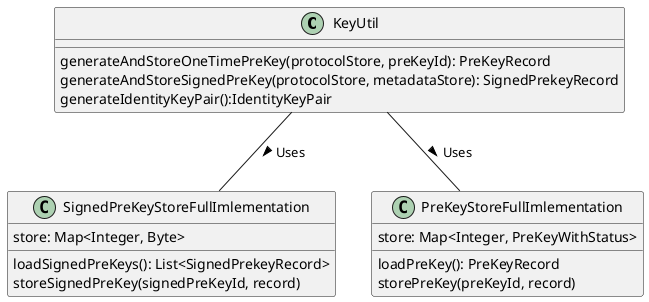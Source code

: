 @startuml
'https://plantuml.com/class-diagram

KeyUtil -- SignedPreKeyStoreFullImlementation: Uses >
KeyUtil -- PreKeyStoreFullImlementation: Uses >


class SignedPreKeyStoreFullImlementation{
    store: Map<Integer, Byte>
    loadSignedPreKeys(): List<SignedPrekeyRecord>
    storeSignedPreKey(signedPreKeyId, record)
}

class PreKeyStoreFullImlementation{
    store: Map<Integer, PreKeyWithStatus>
    loadPreKey(): PreKeyRecord
    storePreKey(preKeyId, record)
}

class KeyUtil{
    generateAndStoreOneTimePreKey(protocolStore, preKeyId): PreKeyRecord
    generateAndStoreSignedPreKey(protocolStore, metadataStore): SignedPrekeyRecord
    generateIdentityKeyPair():IdentityKeyPair
}

@enduml